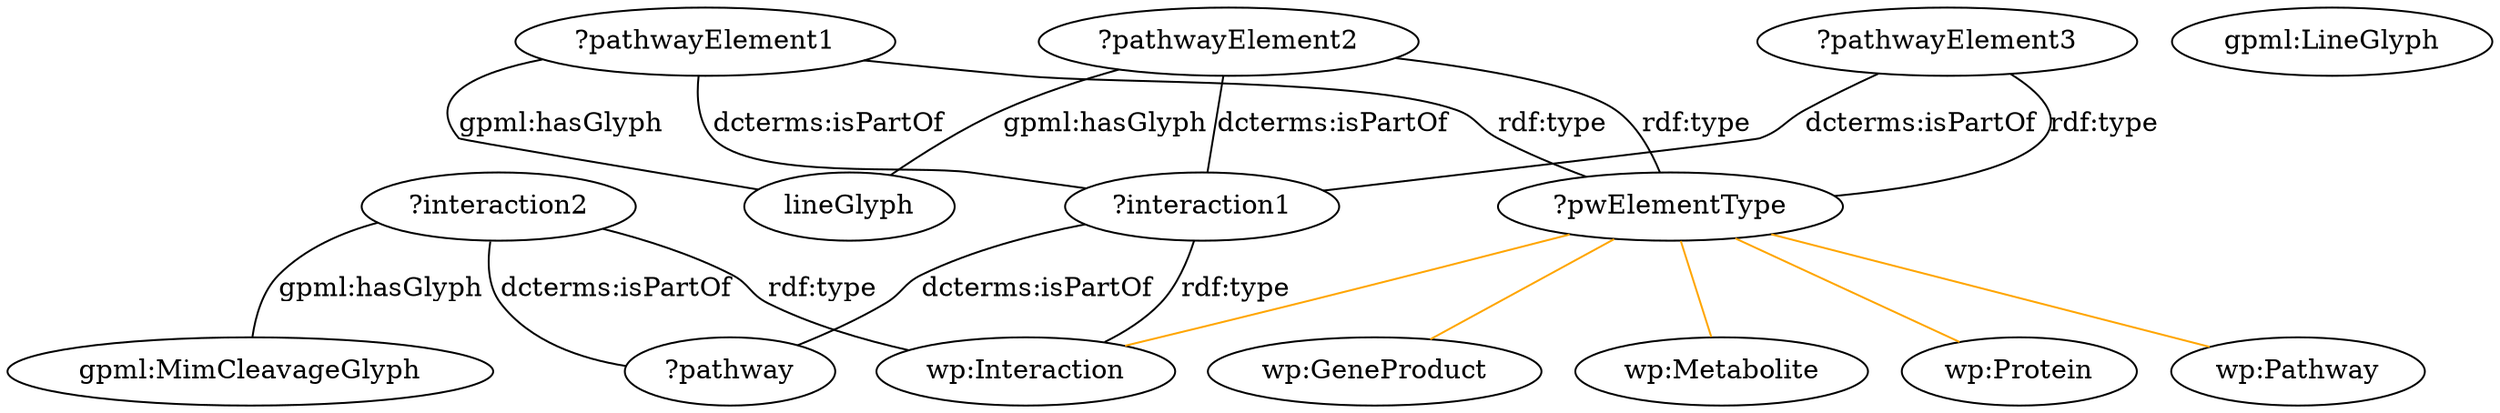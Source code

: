 graph G {
overlap=scale;

interactionUrl1 [label="?interaction1"]
interactionUrl2 [label="?interaction2"]
wpInteraction [label="wp:Interaction", URL="http://vocabularies.wikipathways.org/wp#Interaction"]
pathwayUrl [label="?pathway"]
pathwayElement1 [label="?pathwayElement1"]
pathwayElement2 [label="?pathwayElement2"]
pathwayElement3 [label="?pathwayElement3"]
pwElementType [label="?pwElementType"]
LineGlyph [label="gpml:LineGlyph"]
mimCleavageGlyph [label="gpml:MimCleavageGlyph"]
wpGeneProduct [label="wp:GeneProduct", URL="http://vocabularies.wikipathways.org/wp#GeneProduct"]
wpMetabolite [label="wp:Metabolite", URL="http://vocabularies.wikipathways.org/wp#Metabolite"]
wpProtein [label="wp:Protein", URL="http://vocabularies.wikipathways.org/wp#Protein"]
wpInteraction [label="wp:Interaction", URL="http://vocabularies.wikipathways.org/wp#Interaction"]
wpPathway [label="wp:Pathway", URL="http://vocabularies.wikipathways.org/wp#Pathway"]

interactionUrl1 -- wpInteraction [label="rdf:type", URL="http://www.w3.org/1999/02/22-rdf-syntax-ns#type"]
interactionUrl1 -- pathwayUrl [label="dcterms:isPartOf", URL="http://purl.org/dc/terms/isPartOf"]
interactionUrl2 -- wpInteraction [label="rdf:type", URL="http://www.w3.org/1999/02/22-rdf-syntax-ns#type"]
interactionUrl2 -- pathwayUrl [label="dcterms:isPartOf", URL="http://purl.org/dc/terms/isPartOf"]
pathwayElement1 -- interactionUrl1 [label="dcterms:isPartOf", URL="http://purl.org/dc/terms/isPartOf"]
pathwayElement1 -- pwElementType [label="rdf:type", URL="http://www.w3.org/1999/02/22-rdf-syntax-ns#type"]
pathwayElement2 -- interactionUrl1 [label="dcterms:isPartOf", URL="http://purl.org/dc/terms/isPartOf"]
pathwayElement2 -- pwElementType [label="rdf:type", URL="http://www.w3.org/1999/02/22-rdf-syntax-ns#type"]
pathwayElement3 -- interactionUrl1 [label="dcterms:isPartOf", URL="http://purl.org/dc/terms/isPartOf"]
pathwayElement3 -- pwElementType [label="rdf:type", URL="http://www.w3.org/1999/02/22-rdf-syntax-ns#type"]
interactionUrl2 -- mimCleavageGlyph [label="gpml:hasGlyph", URL="http://vocabularies.wikipathways.org/gpml#hasGlyph"]
pathwayElement1 -- lineGlyph [label="gpml:hasGlyph", URL="http://vocabularies.wikipathways.org/gpml#hasGlyph"]
pathwayElement2 -- lineGlyph [label="gpml:hasGlyph", URL="http://vocabularies.wikipathways.org/gpml#hasGlyph"]
pwElementType -- wpGeneProduct [color=orange]
pwElementType -- wpMetabolite [color=orange]
pwElementType -- wpProtein [color=orange]
pwElementType -- wpInteraction [color=orange]
pwElementType -- wpPathway [color=orange]

}

